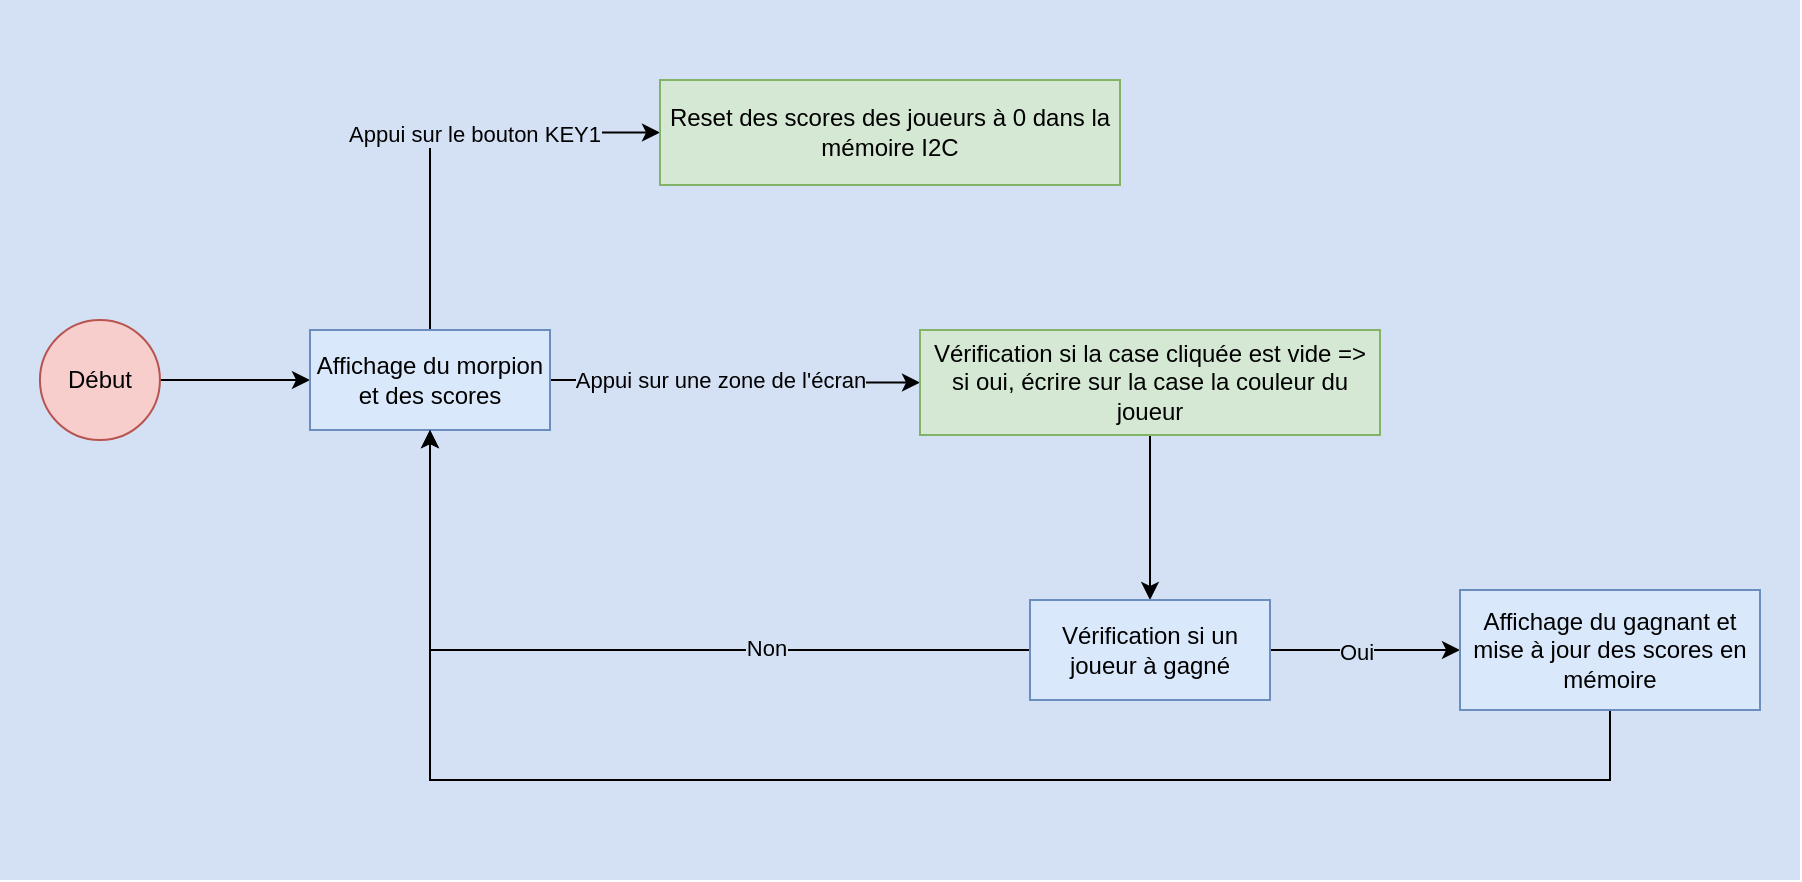 <mxfile version="18.1.1" type="device"><diagram id="yPxyJZ8AM_hMuL3Unpa9" name="gitflow"><mxGraphModel dx="1422" dy="794" grid="1" gridSize="10" guides="1" tooltips="1" connect="1" arrows="1" fold="1" page="1" pageScale="1" pageWidth="850" pageHeight="1100" math="0" shadow="0"><root><mxCell id="0"/><mxCell id="1" parent="0"/><mxCell id="HuIRo2driHGb9VQQ_Wb0-196" value="" style="text;html=1;strokeColor=none;fillColor=#D4E1F5;align=center;verticalAlign=middle;whiteSpace=wrap;rounded=0;" vertex="1" parent="1"><mxGeometry x="270" y="370" width="900" height="440" as="geometry"/></mxCell><mxCell id="HuIRo2driHGb9VQQ_Wb0-179" style="edgeStyle=orthogonalEdgeStyle;rounded=0;orthogonalLoop=1;jettySize=auto;html=1;entryX=0;entryY=0.5;entryDx=0;entryDy=0;" edge="1" parent="1" source="HuIRo2driHGb9VQQ_Wb0-177" target="HuIRo2driHGb9VQQ_Wb0-178"><mxGeometry relative="1" as="geometry"/></mxCell><mxCell id="HuIRo2driHGb9VQQ_Wb0-177" value="Début" style="ellipse;whiteSpace=wrap;html=1;aspect=fixed;fillColor=#f8cecc;strokeColor=#b85450;" vertex="1" parent="1"><mxGeometry x="289.97" y="530" width="60" height="60" as="geometry"/></mxCell><mxCell id="HuIRo2driHGb9VQQ_Wb0-181" style="edgeStyle=orthogonalEdgeStyle;rounded=0;orthogonalLoop=1;jettySize=auto;html=1;entryX=0;entryY=0.5;entryDx=0;entryDy=0;" edge="1" parent="1" source="HuIRo2driHGb9VQQ_Wb0-178" target="HuIRo2driHGb9VQQ_Wb0-180"><mxGeometry relative="1" as="geometry"/></mxCell><mxCell id="HuIRo2driHGb9VQQ_Wb0-182" value="Appui sur une zone de l'écran" style="edgeLabel;html=1;align=center;verticalAlign=middle;resizable=0;points=[];labelBackgroundColor=#D4E1F5;" vertex="1" connectable="0" parent="HuIRo2driHGb9VQQ_Wb0-181"><mxGeometry x="-0.216" y="-1" relative="1" as="geometry"><mxPoint x="12" y="-1" as="offset"/></mxGeometry></mxCell><mxCell id="HuIRo2driHGb9VQQ_Wb0-191" style="edgeStyle=orthogonalEdgeStyle;rounded=0;orthogonalLoop=1;jettySize=auto;html=1;entryX=0;entryY=0.5;entryDx=0;entryDy=0;" edge="1" parent="1" source="HuIRo2driHGb9VQQ_Wb0-178" target="HuIRo2driHGb9VQQ_Wb0-192"><mxGeometry relative="1" as="geometry"><mxPoint x="530" y="440" as="targetPoint"/><Array as="points"><mxPoint x="485" y="436"/></Array></mxGeometry></mxCell><mxCell id="HuIRo2driHGb9VQQ_Wb0-193" value="Appui sur le bouton KEY1" style="edgeLabel;html=1;align=center;verticalAlign=middle;resizable=0;points=[];labelBackgroundColor=#D4E1F5;" vertex="1" connectable="0" parent="HuIRo2driHGb9VQQ_Wb0-191"><mxGeometry x="0.13" relative="1" as="geometry"><mxPoint as="offset"/></mxGeometry></mxCell><mxCell id="HuIRo2driHGb9VQQ_Wb0-178" value="Affichage du morpion et des scores" style="text;html=1;strokeColor=#6c8ebf;fillColor=#dae8fc;align=center;verticalAlign=middle;whiteSpace=wrap;rounded=0;" vertex="1" parent="1"><mxGeometry x="425" y="535" width="120" height="50" as="geometry"/></mxCell><mxCell id="HuIRo2driHGb9VQQ_Wb0-183" style="edgeStyle=orthogonalEdgeStyle;rounded=0;orthogonalLoop=1;jettySize=auto;html=1;" edge="1" parent="1" source="HuIRo2driHGb9VQQ_Wb0-180"><mxGeometry relative="1" as="geometry"><mxPoint x="845" y="670" as="targetPoint"/></mxGeometry></mxCell><mxCell id="HuIRo2driHGb9VQQ_Wb0-180" value="Vérification si la case cliquée est vide =&amp;gt; si oui, écrire sur la case la couleur du joueur" style="text;html=1;strokeColor=#82b366;fillColor=#d5e8d4;align=center;verticalAlign=middle;whiteSpace=wrap;rounded=0;" vertex="1" parent="1"><mxGeometry x="730" y="535" width="230" height="52.5" as="geometry"/></mxCell><mxCell id="HuIRo2driHGb9VQQ_Wb0-186" style="edgeStyle=orthogonalEdgeStyle;rounded=0;orthogonalLoop=1;jettySize=auto;html=1;" edge="1" parent="1" source="HuIRo2driHGb9VQQ_Wb0-185"><mxGeometry relative="1" as="geometry"><mxPoint x="1000" y="695" as="targetPoint"/></mxGeometry></mxCell><mxCell id="HuIRo2driHGb9VQQ_Wb0-187" value="Oui" style="edgeLabel;html=1;align=center;verticalAlign=middle;resizable=0;points=[];labelBackgroundColor=#D4E1F5;" vertex="1" connectable="0" parent="HuIRo2driHGb9VQQ_Wb0-186"><mxGeometry x="0.252" y="-1" relative="1" as="geometry"><mxPoint x="-17" y="-1" as="offset"/></mxGeometry></mxCell><mxCell id="HuIRo2driHGb9VQQ_Wb0-189" style="edgeStyle=orthogonalEdgeStyle;rounded=0;orthogonalLoop=1;jettySize=auto;html=1;entryX=0.5;entryY=1;entryDx=0;entryDy=0;" edge="1" parent="1" source="HuIRo2driHGb9VQQ_Wb0-185" target="HuIRo2driHGb9VQQ_Wb0-178"><mxGeometry relative="1" as="geometry"/></mxCell><mxCell id="HuIRo2driHGb9VQQ_Wb0-190" value="Non" style="edgeLabel;html=1;align=center;verticalAlign=middle;resizable=0;points=[];labelBackgroundColor=#D4E1F5;" vertex="1" connectable="0" parent="HuIRo2driHGb9VQQ_Wb0-189"><mxGeometry x="-0.356" y="-1" relative="1" as="geometry"><mxPoint as="offset"/></mxGeometry></mxCell><mxCell id="HuIRo2driHGb9VQQ_Wb0-185" value="Vérification si un joueur à gagné" style="text;html=1;strokeColor=#6c8ebf;fillColor=#dae8fc;align=center;verticalAlign=middle;whiteSpace=wrap;rounded=0;" vertex="1" parent="1"><mxGeometry x="785" y="670" width="120" height="50" as="geometry"/></mxCell><mxCell id="HuIRo2driHGb9VQQ_Wb0-195" style="edgeStyle=orthogonalEdgeStyle;rounded=0;orthogonalLoop=1;jettySize=auto;html=1;entryX=0.5;entryY=1;entryDx=0;entryDy=0;" edge="1" parent="1" source="HuIRo2driHGb9VQQ_Wb0-188" target="HuIRo2driHGb9VQQ_Wb0-178"><mxGeometry relative="1" as="geometry"><Array as="points"><mxPoint x="1075" y="760"/><mxPoint x="485" y="760"/></Array></mxGeometry></mxCell><mxCell id="HuIRo2driHGb9VQQ_Wb0-188" value="Affichage du gagnant et mise à jour des scores en mémoire" style="text;html=1;strokeColor=#6c8ebf;fillColor=#dae8fc;align=center;verticalAlign=middle;whiteSpace=wrap;rounded=0;" vertex="1" parent="1"><mxGeometry x="1000" y="665" width="150" height="60" as="geometry"/></mxCell><mxCell id="HuIRo2driHGb9VQQ_Wb0-192" value="Reset des scores des joueurs à 0 dans la mémoire I2C" style="text;html=1;strokeColor=#82b366;fillColor=#d5e8d4;align=center;verticalAlign=middle;whiteSpace=wrap;rounded=0;" vertex="1" parent="1"><mxGeometry x="600" y="410" width="230" height="52.5" as="geometry"/></mxCell></root></mxGraphModel></diagram></mxfile>